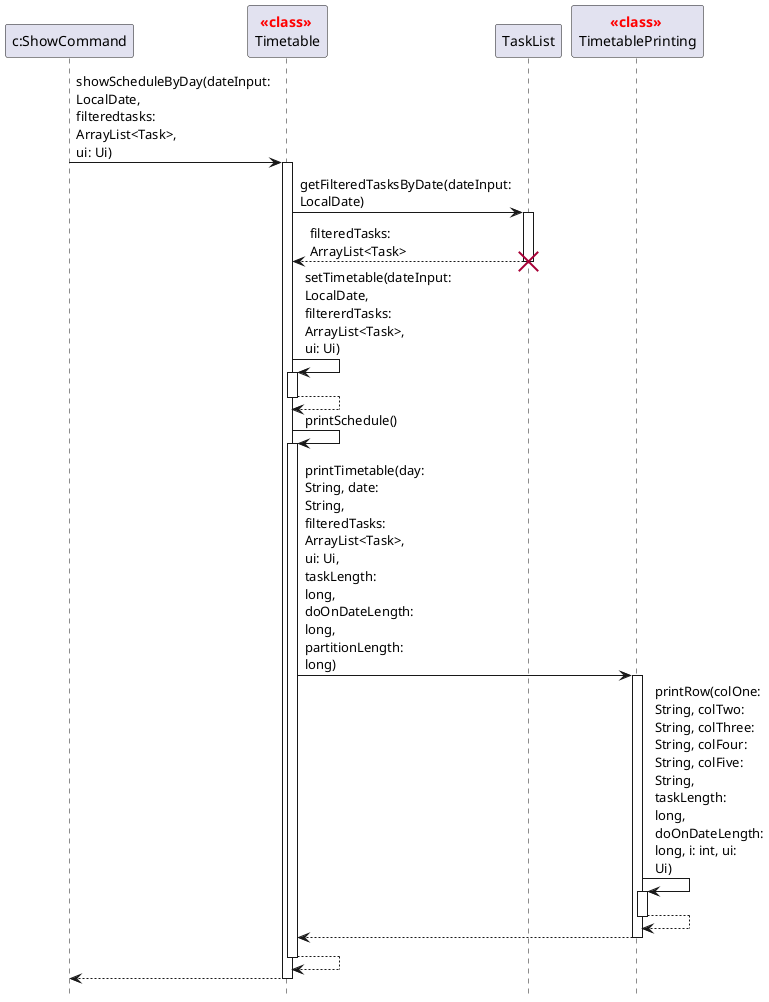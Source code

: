 @startuml
skinparam maxMessageSize 100

hide footbox
participant "c:ShowCommand" as ShowCommand
participant "<font color=red>**<<class>>** \nTimetable" as Timetable
participant "TaskList" as TaskList
participant "<font color=red>**<<class>>** \nTimetablePrinting" as TimetablePrinting

ShowCommand -> Timetable: showScheduleByDay(dateInput: LocalDate, filteredtasks: ArrayList<Task>, ui: Ui)
activate Timetable

Timetable -> TaskList: getFilteredTasksByDate(dateInput: LocalDate)
activate TaskList
TaskList --> Timetable: filteredTasks: ArrayList<Task>
deactivate TaskList
destroy TaskList

Timetable -> Timetable: setTimetable(dateInput: LocalDate, filtererdTasks: ArrayList<Task>, ui: Ui)
activate Timetable
Timetable --> Timetable
deactivate Timetable
Timetable -> Timetable: printSchedule()
activate Timetable

Timetable -> TimetablePrinting: printTimetable(day: String, date: String, filteredTasks: ArrayList<Task>, ui: Ui, taskLength: long, doOnDateLength: long, partitionLength: long)
activate TimetablePrinting
TimetablePrinting -> TimetablePrinting: printRow(colOne: String, colTwo: String, colThree: String, colFour: String, colFive: String, taskLength: long, doOnDateLength: long, i: int, ui: Ui)
activate TimetablePrinting
TimetablePrinting --> TimetablePrinting
deactivate TimetablePrinting

TimetablePrinting --> Timetable
deactivate TimetablePrinting

Timetable --> Timetable
deactivate Timetable

Timetable --> ShowCommand
deactivate Timetable



@enduml